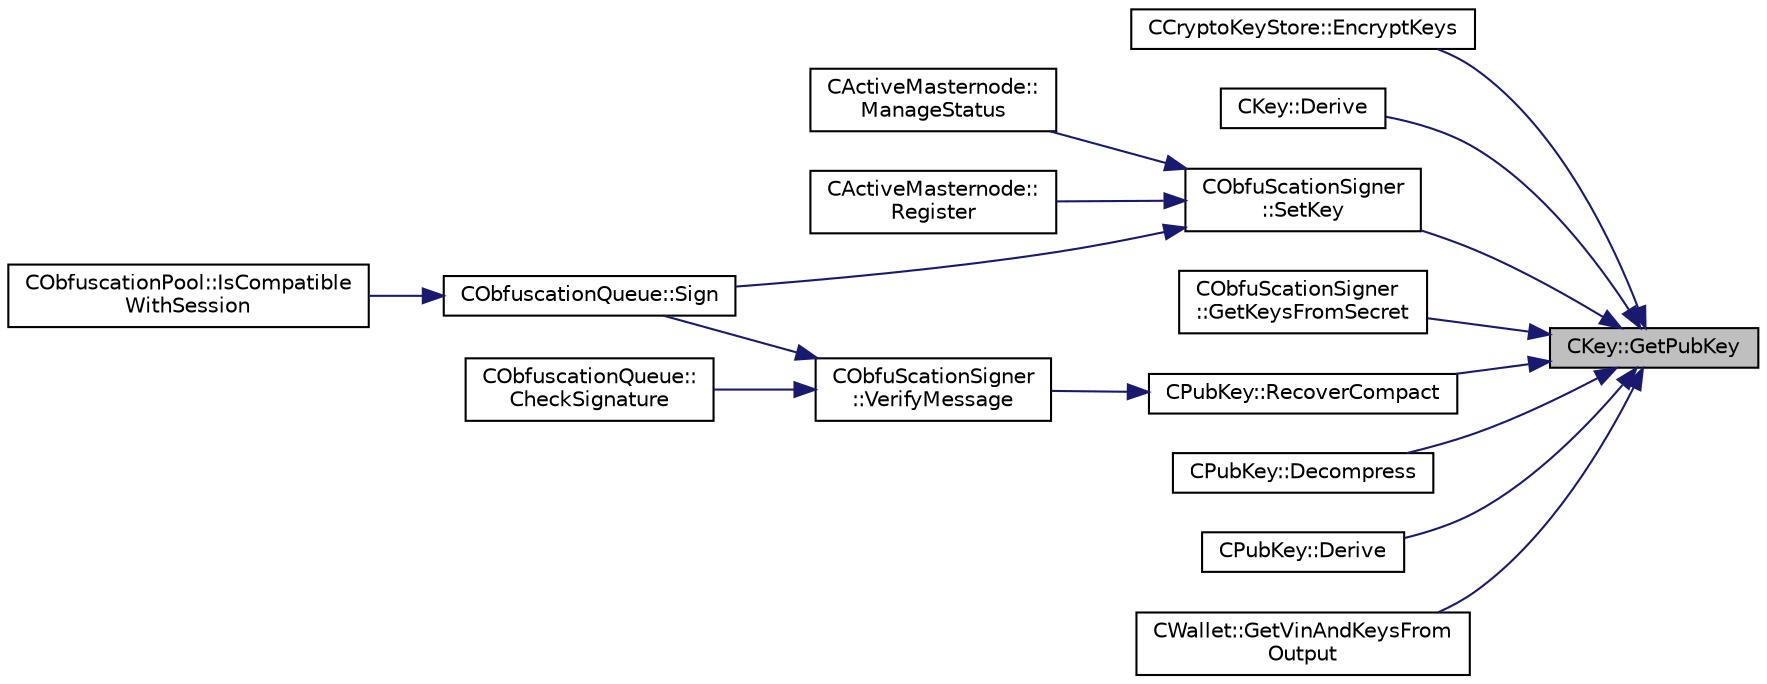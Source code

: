 digraph "CKey::GetPubKey"
{
 // LATEX_PDF_SIZE
  edge [fontname="Helvetica",fontsize="10",labelfontname="Helvetica",labelfontsize="10"];
  node [fontname="Helvetica",fontsize="10",shape=record];
  rankdir="RL";
  Node5 [label="CKey::GetPubKey",height=0.2,width=0.4,color="black", fillcolor="grey75", style="filled", fontcolor="black",tooltip=" "];
  Node5 -> Node6 [dir="back",color="midnightblue",fontsize="10",style="solid",fontname="Helvetica"];
  Node6 [label="CCryptoKeyStore::EncryptKeys",height=0.2,width=0.4,color="black", fillcolor="white", style="filled",URL="$class_c_crypto_key_store.html#a8c0f6b63fb04193df16243c4459b7c61",tooltip="will encrypt previously unencrypted keys"];
  Node5 -> Node7 [dir="back",color="midnightblue",fontsize="10",style="solid",fontname="Helvetica"];
  Node7 [label="CKey::Derive",height=0.2,width=0.4,color="black", fillcolor="white", style="filled",URL="$class_c_key.html#a5166e6f49c17c3ad47ac0fa89305307b",tooltip="Derive BIP32 child key."];
  Node5 -> Node8 [dir="back",color="midnightblue",fontsize="10",style="solid",fontname="Helvetica"];
  Node8 [label="CObfuScationSigner\l::SetKey",height=0.2,width=0.4,color="black", fillcolor="white", style="filled",URL="$class_c_obfu_scation_signer.html#a4a12e41611db1b711d59ac4c3323dd36",tooltip="Set the private/public key values, returns true if successful."];
  Node8 -> Node9 [dir="back",color="midnightblue",fontsize="10",style="solid",fontname="Helvetica"];
  Node9 [label="CActiveMasternode::\lManageStatus",height=0.2,width=0.4,color="black", fillcolor="white", style="filled",URL="$class_c_active_masternode.html#a8004b3b2100da7dcfedbd1e959633e51",tooltip="Manage status of main Masternode."];
  Node8 -> Node10 [dir="back",color="midnightblue",fontsize="10",style="solid",fontname="Helvetica"];
  Node10 [label="CActiveMasternode::\lRegister",height=0.2,width=0.4,color="black", fillcolor="white", style="filled",URL="$class_c_active_masternode.html#a99e26870efec1ea98738cda1a5a85702",tooltip="Register remote Masternode."];
  Node8 -> Node11 [dir="back",color="midnightblue",fontsize="10",style="solid",fontname="Helvetica"];
  Node11 [label="CObfuscationQueue::Sign",height=0.2,width=0.4,color="black", fillcolor="white", style="filled",URL="$class_c_obfuscation_queue.html#a7d7be50e6c9ca531f4a4b69a3f7c0b79",tooltip=" "];
  Node11 -> Node12 [dir="back",color="midnightblue",fontsize="10",style="solid",fontname="Helvetica"];
  Node12 [label="CObfuscationPool::IsCompatible\lWithSession",height=0.2,width=0.4,color="black", fillcolor="white", style="filled",URL="$class_c_obfuscation_pool.html#a820877f910e3f13086f3996acff68677",tooltip="Is this amount compatible with other client in the pool?"];
  Node5 -> Node13 [dir="back",color="midnightblue",fontsize="10",style="solid",fontname="Helvetica"];
  Node13 [label="CObfuScationSigner\l::GetKeysFromSecret",height=0.2,width=0.4,color="black", fillcolor="white", style="filled",URL="$class_c_obfu_scation_signer.html#a1e649a4b0bbeb5921ce2c37a240a98ae",tooltip="Set the private/public key values, returns true if successful."];
  Node5 -> Node14 [dir="back",color="midnightblue",fontsize="10",style="solid",fontname="Helvetica"];
  Node14 [label="CPubKey::RecoverCompact",height=0.2,width=0.4,color="black", fillcolor="white", style="filled",URL="$class_c_pub_key.html#a169505e735a02db385486b0affeb565c",tooltip="Recover a public key from a compact signature."];
  Node14 -> Node15 [dir="back",color="midnightblue",fontsize="10",style="solid",fontname="Helvetica"];
  Node15 [label="CObfuScationSigner\l::VerifyMessage",height=0.2,width=0.4,color="black", fillcolor="white", style="filled",URL="$class_c_obfu_scation_signer.html#aaf770086b8defa6568da76bee8fb5269",tooltip="Verify the message, returns true if succcessful."];
  Node15 -> Node11 [dir="back",color="midnightblue",fontsize="10",style="solid",fontname="Helvetica"];
  Node15 -> Node16 [dir="back",color="midnightblue",fontsize="10",style="solid",fontname="Helvetica"];
  Node16 [label="CObfuscationQueue::\lCheckSignature",height=0.2,width=0.4,color="black", fillcolor="white", style="filled",URL="$class_c_obfuscation_queue.html#a2e19fb8d379c1d68e756de04e35b0d7d",tooltip="Check if we have a valid Masternode address."];
  Node5 -> Node17 [dir="back",color="midnightblue",fontsize="10",style="solid",fontname="Helvetica"];
  Node17 [label="CPubKey::Decompress",height=0.2,width=0.4,color="black", fillcolor="white", style="filled",URL="$class_c_pub_key.html#a572689418fecf47b300a11519bc3da36",tooltip="Turn this public key into an uncompressed public key."];
  Node5 -> Node18 [dir="back",color="midnightblue",fontsize="10",style="solid",fontname="Helvetica"];
  Node18 [label="CPubKey::Derive",height=0.2,width=0.4,color="black", fillcolor="white", style="filled",URL="$class_c_pub_key.html#a6e70269c1be731ace2fce8bfba9a0c36",tooltip="Derive BIP32 child pubkey."];
  Node5 -> Node19 [dir="back",color="midnightblue",fontsize="10",style="solid",fontname="Helvetica"];
  Node19 [label="CWallet::GetVinAndKeysFrom\lOutput",height=0.2,width=0.4,color="black", fillcolor="white", style="filled",URL="$group__map_wallet.html#ga7621515b3195b8c8fb130c509725c9f2",tooltip="Extract txin information and keys from output."];
}
